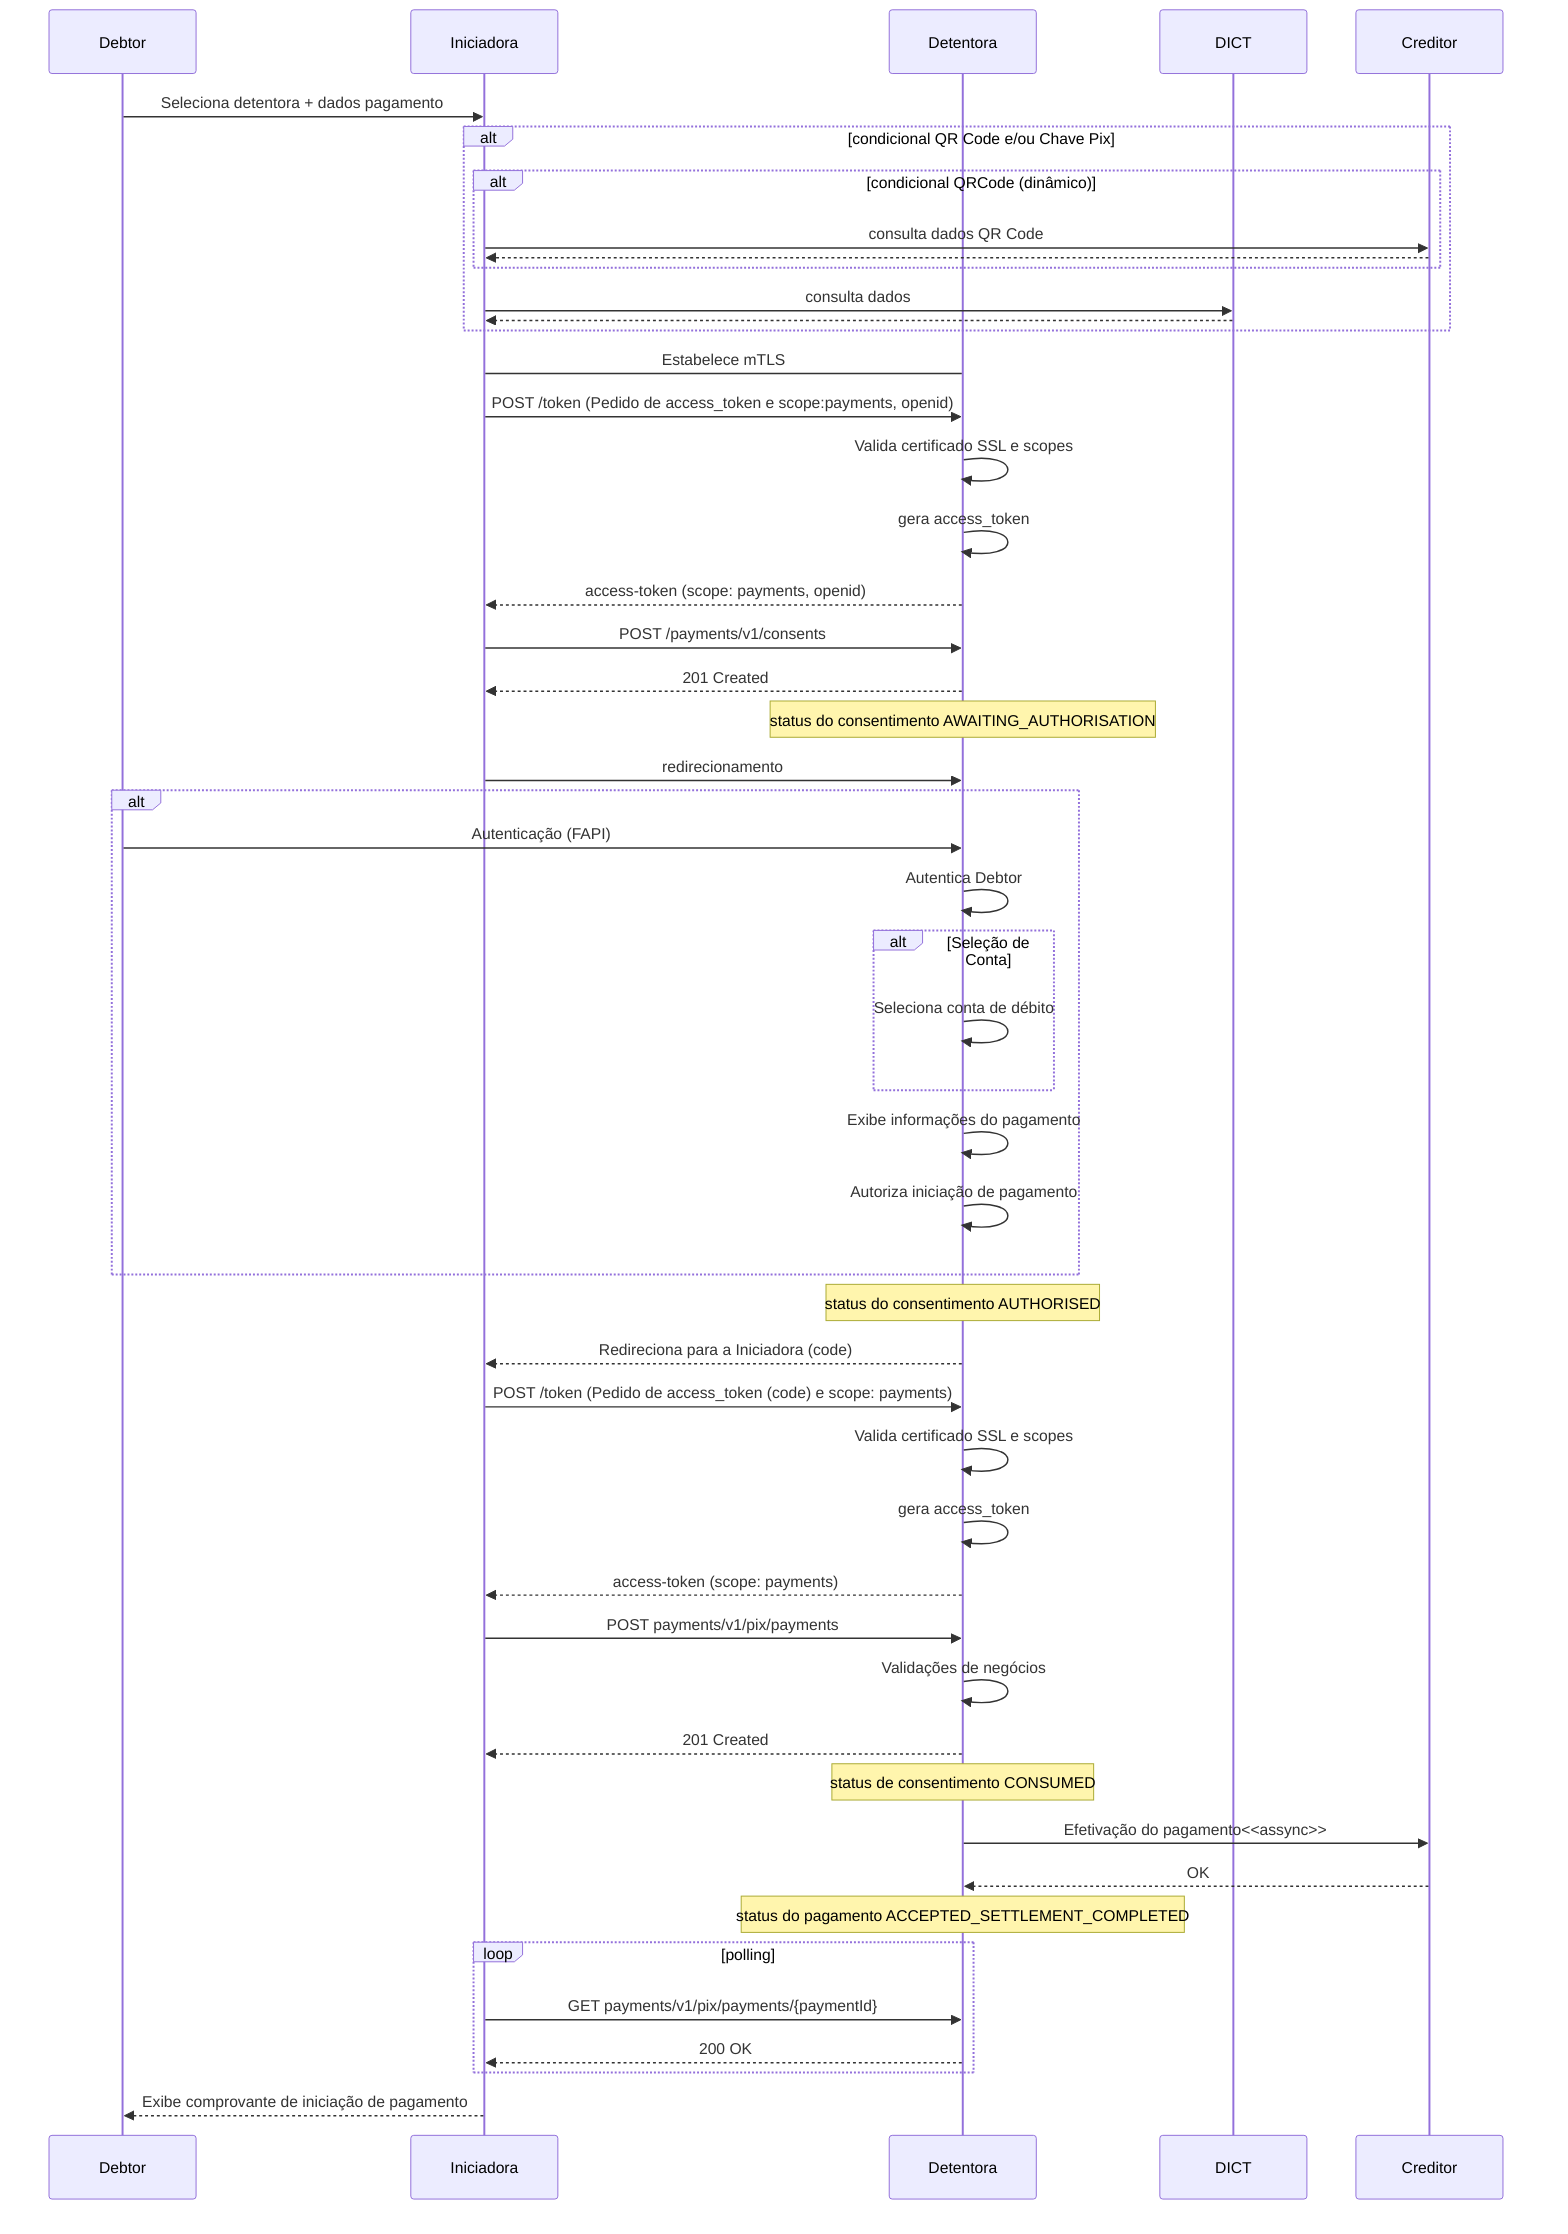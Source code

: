 sequenceDiagram
participant Debtor
participant Iniciadora
participant Detentora
participant DICT
participant Creditor

Debtor->>Iniciadora: Seleciona detentora + dados pagamento
%Note over Iniciadora: O fluxo alternativo abaixo se aplica caso a iniciação de pagamento não for via PIX Dados Manuais com agência e conta

alt condicional QR Code e/ou Chave Pix
    alt condicional QRCode (dinâmico)
        Iniciadora->>Creditor: consulta dados QR Code
        Creditor-->>Iniciadora: 
    end
    Iniciadora->>DICT: consulta dados
    DICT-->>Iniciadora: 
end

Detentora->Iniciadora: Estabelece mTLS
Iniciadora->>Detentora: POST /token (Pedido de access_token e scope:payments, openid)
Detentora->>Detentora: Valida certificado SSL e scopes
Detentora->>Detentora: gera access_token
Detentora-->>Iniciadora: access-token (scope: payments, openid)
Iniciadora->>Detentora: POST /payments/v1/consents
Detentora-->>Iniciadora: 201 Created

Note over Detentora: status do consentimento AWAITING_AUTHORISATION
Iniciadora->>Detentora: redirecionamento

alt
    Debtor->>Detentora: Autenticação (FAPI)
    Detentora->>Detentora: Autentica Debtor
    alt Seleção de Conta
        Detentora->>Detentora: Seleciona conta de débito
    end
    Detentora->>Detentora: Exibe informações do pagamento
    Detentora->>Detentora: Autoriza iniciação de pagamento
end

Note over Detentora: status do consentimento AUTHORISED

Detentora-->>Iniciadora: Redireciona para a Iniciadora (code)
Iniciadora->>Detentora: POST /token (Pedido de access_token (code) e scope: payments)
Detentora->>Detentora: Valida certificado SSL e scopes
Detentora->>Detentora: gera access_token
Detentora-->>Iniciadora: access-token (scope: payments)
Iniciadora->>Detentora: POST payments/v1/pix/payments
Detentora->>Detentora: Validações de negócios
Detentora-->>Iniciadora: 201 Created

Note over Detentora: status de consentimento CONSUMED

Detentora->>Creditor: Efetivação do pagamento<<assync>>
Creditor-->>Detentora: OK

Note over Detentora: status do pagamento ACCEPTED_SETTLEMENT_COMPLETED

loop polling
    Iniciadora->>Detentora: GET payments/v1/pix/payments/{paymentId}
    Detentora-->>Iniciadora: 200 OK
end

Iniciadora-->>Debtor: Exibe comprovante de iniciação de pagamento